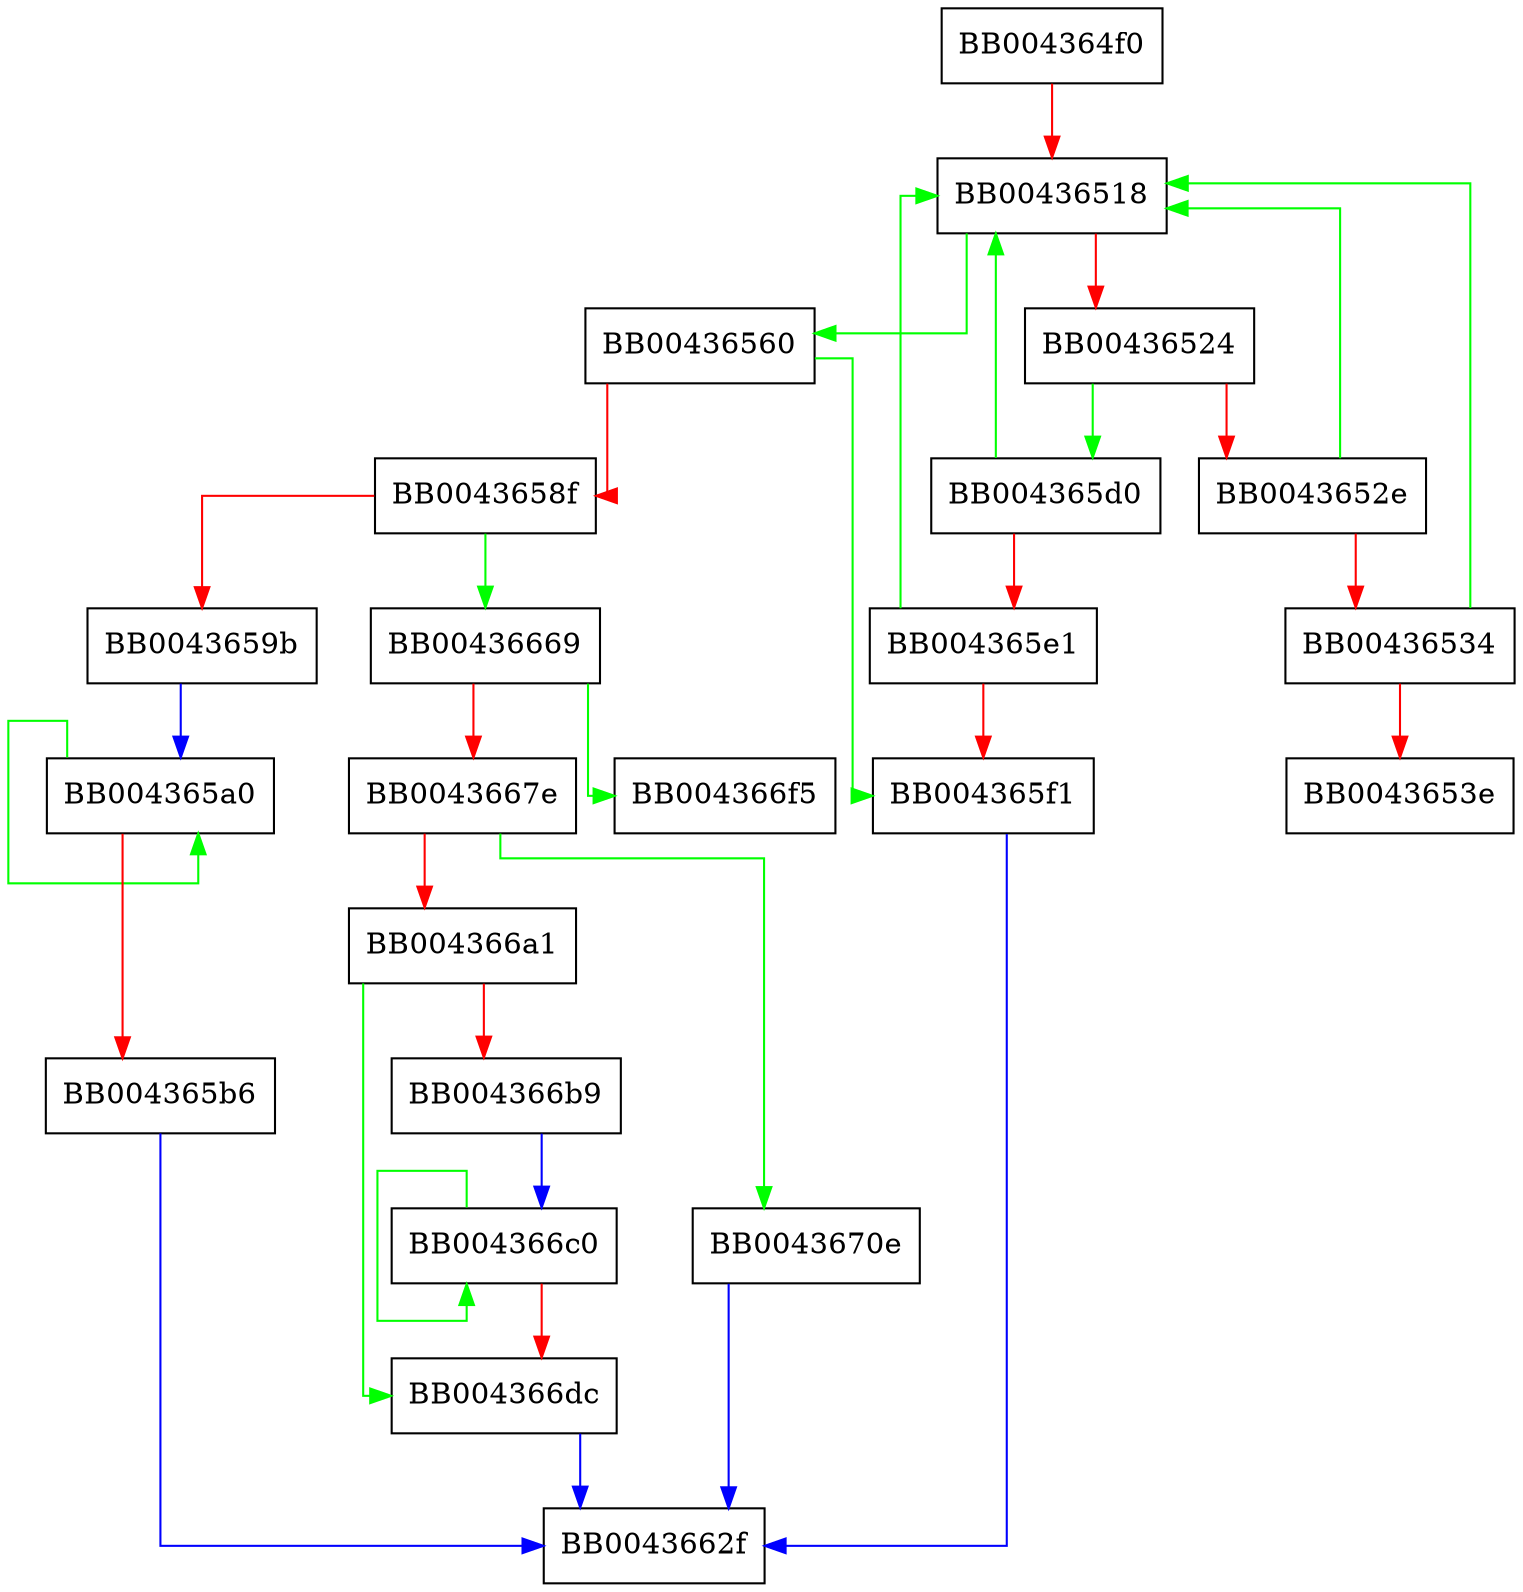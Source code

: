 digraph rehash_main {
  node [shape="box"];
  graph [splines=ortho];
  BB004364f0 -> BB00436518 [color="red"];
  BB00436518 -> BB00436560 [color="green"];
  BB00436518 -> BB00436524 [color="red"];
  BB00436524 -> BB004365d0 [color="green"];
  BB00436524 -> BB0043652e [color="red"];
  BB0043652e -> BB00436518 [color="green"];
  BB0043652e -> BB00436534 [color="red"];
  BB00436534 -> BB00436518 [color="green"];
  BB00436534 -> BB0043653e [color="red"];
  BB00436560 -> BB004365f1 [color="green"];
  BB00436560 -> BB0043658f [color="red"];
  BB0043658f -> BB00436669 [color="green"];
  BB0043658f -> BB0043659b [color="red"];
  BB0043659b -> BB004365a0 [color="blue"];
  BB004365a0 -> BB004365a0 [color="green"];
  BB004365a0 -> BB004365b6 [color="red"];
  BB004365b6 -> BB0043662f [color="blue"];
  BB004365d0 -> BB00436518 [color="green"];
  BB004365d0 -> BB004365e1 [color="red"];
  BB004365e1 -> BB00436518 [color="green"];
  BB004365e1 -> BB004365f1 [color="red"];
  BB004365f1 -> BB0043662f [color="blue"];
  BB00436669 -> BB004366f5 [color="green"];
  BB00436669 -> BB0043667e [color="red"];
  BB0043667e -> BB0043670e [color="green"];
  BB0043667e -> BB004366a1 [color="red"];
  BB004366a1 -> BB004366dc [color="green"];
  BB004366a1 -> BB004366b9 [color="red"];
  BB004366b9 -> BB004366c0 [color="blue"];
  BB004366c0 -> BB004366c0 [color="green"];
  BB004366c0 -> BB004366dc [color="red"];
  BB004366dc -> BB0043662f [color="blue"];
  BB0043670e -> BB0043662f [color="blue"];
}